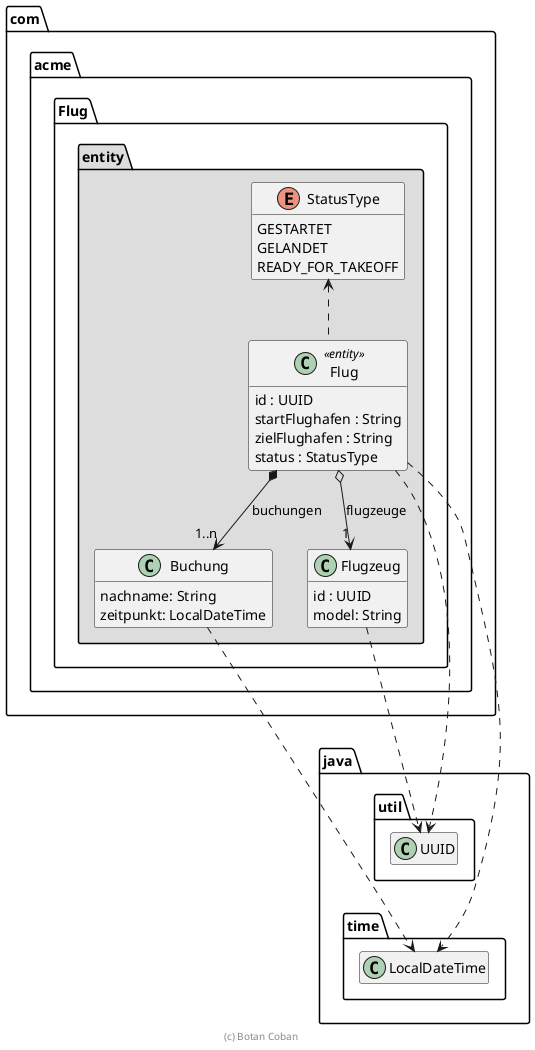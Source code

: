 @startuml Flug

skinparam classAttributeIconSize 0
' skinparam monochrome true

package java {
    package util {
        class UUID
    }

    package time {
        class LocalDateTime
    }
    UUID .[hidden].> LocalDateTime
}

package com.acme.Flug.entity #DDDDDD {
    class Buchung {
        nachname: String
        zeitpunkt: LocalDateTime
    }

       class Flugzeug {
       id : UUID
       model: String
       }

    enum StatusType {
        GESTARTET
        GELANDET
        READY_FOR_TAKEOFF
    }

    class Flug << entity >> {
          id : UUID
          startFlughafen : String
          zielFlughafen : String
          status : StatusType
    }

    Flug o--> "1" Flugzeug : flugzeuge
    Flug *--> "1..n" Buchung : buchungen
    Flug .up.> StatusType


    Flug ..> UUID
    Flug ..> LocalDateTime
    Buchung ..> LocalDateTime
    Flugzeug ..> UUID

}

hide empty members

footer (c) Botan Coban

@enduml
